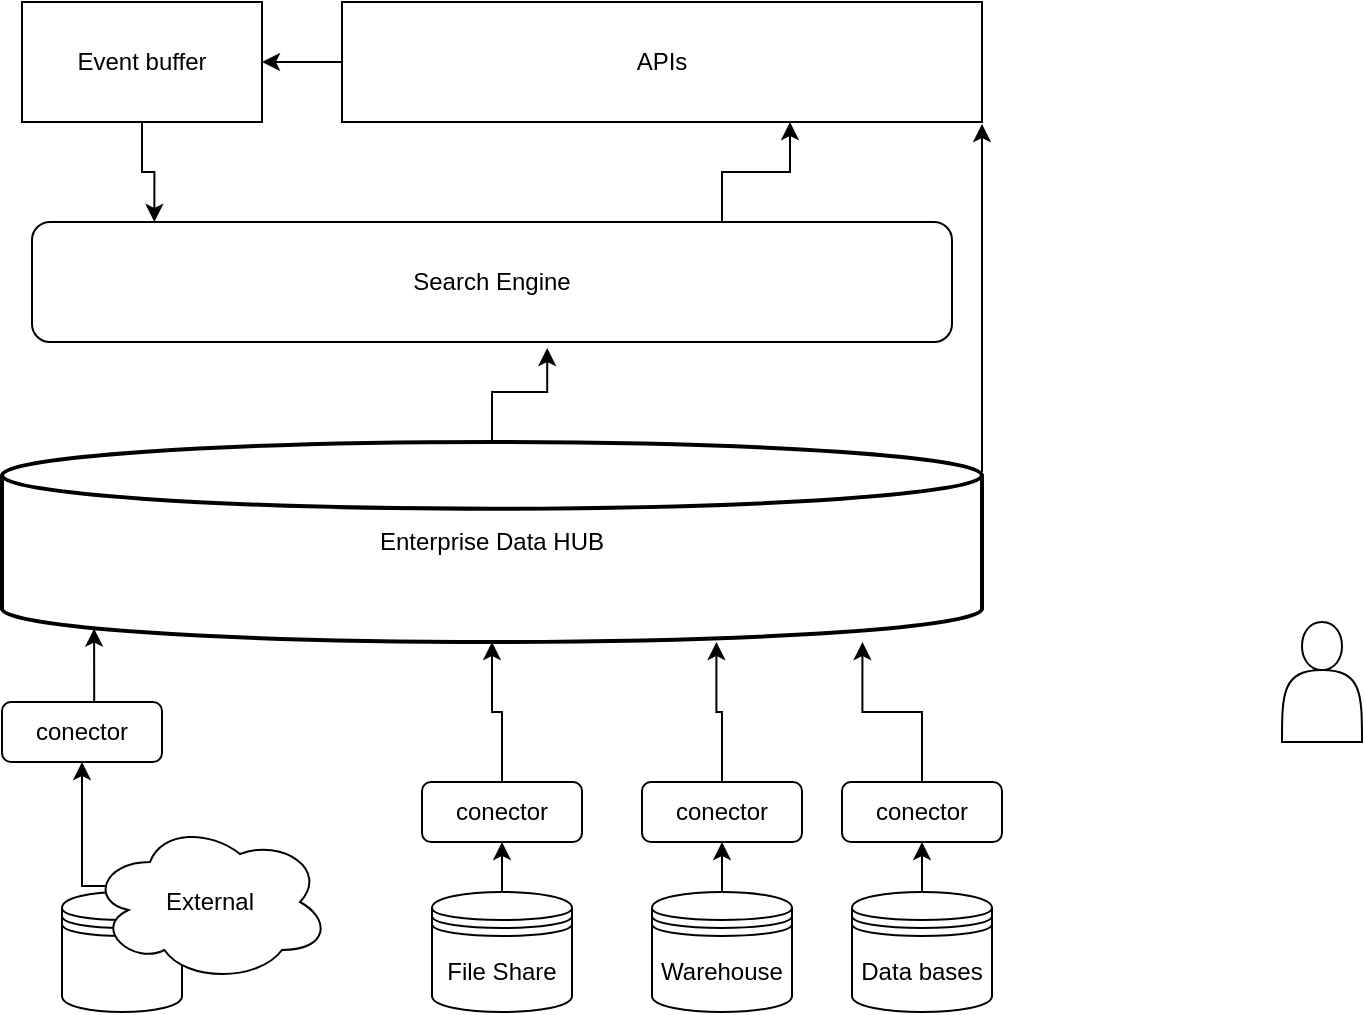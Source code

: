 <mxfile version="13.8.0" type="github"><diagram id="hWWmdavo8yXY4p5I4Dhq" name="Page-1"><mxGraphModel dx="1422" dy="794" grid="1" gridSize="10" guides="1" tooltips="1" connect="1" arrows="1" fold="1" page="1" pageScale="1" pageWidth="827" pageHeight="1169" math="0" shadow="0"><root><mxCell id="0"/><mxCell id="1" parent="0"/><mxCell id="tfAfjoJFbzgk_dMQ4BdW-38" style="edgeStyle=orthogonalEdgeStyle;rounded=0;orthogonalLoop=1;jettySize=auto;html=1;entryX=0.56;entryY=1.05;entryDx=0;entryDy=0;entryPerimeter=0;" edge="1" parent="1" source="tfAfjoJFbzgk_dMQ4BdW-5" target="tfAfjoJFbzgk_dMQ4BdW-37"><mxGeometry relative="1" as="geometry"/></mxCell><mxCell id="tfAfjoJFbzgk_dMQ4BdW-5" value="Enterprise Data HUB" style="strokeWidth=2;html=1;shape=mxgraph.flowchart.database;whiteSpace=wrap;align=center;" vertex="1" parent="1"><mxGeometry x="70" y="300" width="490" height="100" as="geometry"/></mxCell><mxCell id="tfAfjoJFbzgk_dMQ4BdW-35" style="edgeStyle=orthogonalEdgeStyle;rounded=0;orthogonalLoop=1;jettySize=auto;html=1;exitX=0.5;exitY=0;exitDx=0;exitDy=0;entryX=0.729;entryY=1;entryDx=0;entryDy=0;entryPerimeter=0;" edge="1" parent="1" source="tfAfjoJFbzgk_dMQ4BdW-9" target="tfAfjoJFbzgk_dMQ4BdW-5"><mxGeometry relative="1" as="geometry"/></mxCell><mxCell id="tfAfjoJFbzgk_dMQ4BdW-9" value="conector" style="rounded=1;whiteSpace=wrap;html=1;" vertex="1" parent="1"><mxGeometry x="390" y="470" width="80" height="30" as="geometry"/></mxCell><mxCell id="tfAfjoJFbzgk_dMQ4BdW-14" value="" style="shape=actor;whiteSpace=wrap;html=1;" vertex="1" parent="1"><mxGeometry x="710" y="390" width="40" height="60" as="geometry"/></mxCell><mxCell id="tfAfjoJFbzgk_dMQ4BdW-22" style="edgeStyle=orthogonalEdgeStyle;rounded=0;orthogonalLoop=1;jettySize=auto;html=1;exitX=0.5;exitY=0;exitDx=0;exitDy=0;" edge="1" parent="1" source="tfAfjoJFbzgk_dMQ4BdW-20" target="tfAfjoJFbzgk_dMQ4BdW-9"><mxGeometry relative="1" as="geometry"/></mxCell><mxCell id="tfAfjoJFbzgk_dMQ4BdW-20" value="Warehouse" style="shape=datastore;whiteSpace=wrap;html=1;" vertex="1" parent="1"><mxGeometry x="395" y="525" width="70" height="60" as="geometry"/></mxCell><mxCell id="tfAfjoJFbzgk_dMQ4BdW-23" value="" style="group" vertex="1" connectable="0" parent="1"><mxGeometry x="100" y="490" width="134" height="95" as="geometry"/></mxCell><mxCell id="tfAfjoJFbzgk_dMQ4BdW-18" value="" style="shape=datastore;whiteSpace=wrap;html=1;" vertex="1" parent="tfAfjoJFbzgk_dMQ4BdW-23"><mxGeometry y="35" width="60" height="60" as="geometry"/></mxCell><mxCell id="tfAfjoJFbzgk_dMQ4BdW-21" value="External&lt;br&gt;" style="ellipse;shape=cloud;whiteSpace=wrap;html=1;" vertex="1" parent="tfAfjoJFbzgk_dMQ4BdW-23"><mxGeometry x="14" width="120" height="80" as="geometry"/></mxCell><mxCell id="tfAfjoJFbzgk_dMQ4BdW-36" style="edgeStyle=orthogonalEdgeStyle;rounded=0;orthogonalLoop=1;jettySize=auto;html=1;entryX=0.878;entryY=1;entryDx=0;entryDy=0;entryPerimeter=0;" edge="1" parent="1" source="tfAfjoJFbzgk_dMQ4BdW-27" target="tfAfjoJFbzgk_dMQ4BdW-5"><mxGeometry relative="1" as="geometry"/></mxCell><mxCell id="tfAfjoJFbzgk_dMQ4BdW-27" value="conector" style="rounded=1;whiteSpace=wrap;html=1;" vertex="1" parent="1"><mxGeometry x="490" y="470" width="80" height="30" as="geometry"/></mxCell><mxCell id="tfAfjoJFbzgk_dMQ4BdW-28" style="edgeStyle=orthogonalEdgeStyle;rounded=0;orthogonalLoop=1;jettySize=auto;html=1;exitX=0.5;exitY=0;exitDx=0;exitDy=0;" edge="1" parent="1" source="tfAfjoJFbzgk_dMQ4BdW-29" target="tfAfjoJFbzgk_dMQ4BdW-27"><mxGeometry relative="1" as="geometry"/></mxCell><mxCell id="tfAfjoJFbzgk_dMQ4BdW-29" value="Data bases" style="shape=datastore;whiteSpace=wrap;html=1;" vertex="1" parent="1"><mxGeometry x="495" y="525" width="70" height="60" as="geometry"/></mxCell><mxCell id="tfAfjoJFbzgk_dMQ4BdW-32" style="edgeStyle=orthogonalEdgeStyle;rounded=0;orthogonalLoop=1;jettySize=auto;html=1;exitX=0.5;exitY=0;exitDx=0;exitDy=0;entryX=0.094;entryY=0.933;entryDx=0;entryDy=0;entryPerimeter=0;" edge="1" parent="1" source="tfAfjoJFbzgk_dMQ4BdW-30" target="tfAfjoJFbzgk_dMQ4BdW-5"><mxGeometry relative="1" as="geometry"/></mxCell><mxCell id="tfAfjoJFbzgk_dMQ4BdW-30" value="conector" style="rounded=1;whiteSpace=wrap;html=1;" vertex="1" parent="1"><mxGeometry x="70" y="430" width="80" height="30" as="geometry"/></mxCell><mxCell id="tfAfjoJFbzgk_dMQ4BdW-31" style="edgeStyle=orthogonalEdgeStyle;rounded=0;orthogonalLoop=1;jettySize=auto;html=1;exitX=0.07;exitY=0.4;exitDx=0;exitDy=0;exitPerimeter=0;" edge="1" parent="1" source="tfAfjoJFbzgk_dMQ4BdW-21" target="tfAfjoJFbzgk_dMQ4BdW-30"><mxGeometry relative="1" as="geometry"><Array as="points"><mxPoint x="110" y="522"/></Array></mxGeometry></mxCell><mxCell id="tfAfjoJFbzgk_dMQ4BdW-33" value="" style="group" vertex="1" connectable="0" parent="1"><mxGeometry x="280" y="470" width="80" height="115" as="geometry"/></mxCell><mxCell id="tfAfjoJFbzgk_dMQ4BdW-24" value="conector" style="rounded=1;whiteSpace=wrap;html=1;" vertex="1" parent="tfAfjoJFbzgk_dMQ4BdW-33"><mxGeometry width="80" height="30" as="geometry"/></mxCell><mxCell id="tfAfjoJFbzgk_dMQ4BdW-25" style="edgeStyle=orthogonalEdgeStyle;rounded=0;orthogonalLoop=1;jettySize=auto;html=1;exitX=0.5;exitY=0;exitDx=0;exitDy=0;" edge="1" parent="tfAfjoJFbzgk_dMQ4BdW-33" source="tfAfjoJFbzgk_dMQ4BdW-26" target="tfAfjoJFbzgk_dMQ4BdW-24"><mxGeometry relative="1" as="geometry"/></mxCell><mxCell id="tfAfjoJFbzgk_dMQ4BdW-26" value="File Share" style="shape=datastore;whiteSpace=wrap;html=1;" vertex="1" parent="tfAfjoJFbzgk_dMQ4BdW-33"><mxGeometry x="5" y="55" width="70" height="60" as="geometry"/></mxCell><mxCell id="tfAfjoJFbzgk_dMQ4BdW-34" style="edgeStyle=orthogonalEdgeStyle;rounded=0;orthogonalLoop=1;jettySize=auto;html=1;entryX=0.5;entryY=1;entryDx=0;entryDy=0;entryPerimeter=0;" edge="1" parent="1" source="tfAfjoJFbzgk_dMQ4BdW-24" target="tfAfjoJFbzgk_dMQ4BdW-5"><mxGeometry relative="1" as="geometry"/></mxCell><mxCell id="tfAfjoJFbzgk_dMQ4BdW-44" style="edgeStyle=orthogonalEdgeStyle;rounded=0;orthogonalLoop=1;jettySize=auto;html=1;exitX=0.75;exitY=0;exitDx=0;exitDy=0;entryX=0.7;entryY=1;entryDx=0;entryDy=0;entryPerimeter=0;" edge="1" parent="1" source="tfAfjoJFbzgk_dMQ4BdW-37" target="tfAfjoJFbzgk_dMQ4BdW-41"><mxGeometry relative="1" as="geometry"/></mxCell><mxCell id="tfAfjoJFbzgk_dMQ4BdW-37" value="Search Engine" style="rounded=1;whiteSpace=wrap;html=1;" vertex="1" parent="1"><mxGeometry x="85" y="190" width="460" height="60" as="geometry"/></mxCell><mxCell id="tfAfjoJFbzgk_dMQ4BdW-45" style="edgeStyle=orthogonalEdgeStyle;rounded=0;orthogonalLoop=1;jettySize=auto;html=1;exitX=0;exitY=0.5;exitDx=0;exitDy=0;entryX=1;entryY=0.5;entryDx=0;entryDy=0;" edge="1" parent="1" source="tfAfjoJFbzgk_dMQ4BdW-41" target="tfAfjoJFbzgk_dMQ4BdW-42"><mxGeometry relative="1" as="geometry"/></mxCell><mxCell id="tfAfjoJFbzgk_dMQ4BdW-41" value="APIs" style="rounded=0;whiteSpace=wrap;html=1;" vertex="1" parent="1"><mxGeometry x="240" y="80" width="320" height="60" as="geometry"/></mxCell><mxCell id="tfAfjoJFbzgk_dMQ4BdW-43" style="edgeStyle=orthogonalEdgeStyle;rounded=0;orthogonalLoop=1;jettySize=auto;html=1;exitX=0.5;exitY=1;exitDx=0;exitDy=0;entryX=0.133;entryY=0;entryDx=0;entryDy=0;entryPerimeter=0;" edge="1" parent="1" source="tfAfjoJFbzgk_dMQ4BdW-42" target="tfAfjoJFbzgk_dMQ4BdW-37"><mxGeometry relative="1" as="geometry"/></mxCell><mxCell id="tfAfjoJFbzgk_dMQ4BdW-42" value="Event buffer" style="rounded=0;whiteSpace=wrap;html=1;" vertex="1" parent="1"><mxGeometry x="80" y="80" width="120" height="60" as="geometry"/></mxCell><mxCell id="tfAfjoJFbzgk_dMQ4BdW-47" value="" style="endArrow=classic;html=1;exitX=1;exitY=0.15;exitDx=0;exitDy=0;exitPerimeter=0;" edge="1" parent="1" source="tfAfjoJFbzgk_dMQ4BdW-5"><mxGeometry width="50" height="50" relative="1" as="geometry"><mxPoint x="390" y="310" as="sourcePoint"/><mxPoint x="560" y="141" as="targetPoint"/></mxGeometry></mxCell></root></mxGraphModel></diagram></mxfile>